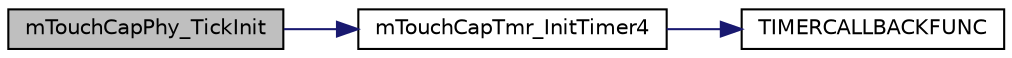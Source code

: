 digraph "mTouchCapPhy_TickInit"
{
  edge [fontname="Helvetica",fontsize="10",labelfontname="Helvetica",labelfontsize="10"];
  node [fontname="Helvetica",fontsize="10",shape=record];
  rankdir="LR";
  Node1 [label="mTouchCapPhy_TickInit",height=0.2,width=0.4,color="black", fillcolor="grey75", style="filled", fontcolor="black"];
  Node1 -> Node2 [color="midnightblue",fontsize="10",style="solid",fontname="Helvetica"];
  Node2 [label="mTouchCapTmr_InitTimer4",height=0.2,width=0.4,color="black", fillcolor="white", style="filled",URL="$m_touch_cap_tmr_8h.html#acca8db96d35ff1f5a811cdad2f7e4855"];
  Node2 -> Node3 [color="midnightblue",fontsize="10",style="solid",fontname="Helvetica"];
  Node3 [label="TIMERCALLBACKFUNC",height=0.2,width=0.4,color="black", fillcolor="white", style="filled",URL="$m_touch_cap_tmr_8c.html#a8798188184f69dc0589c35329a8c3a70"];
}
